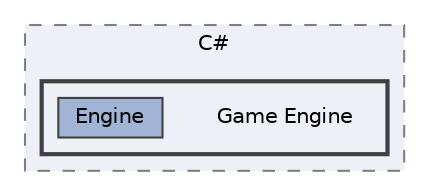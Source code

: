 digraph "C:/Users/danpe/Desktop/Coding/Personal/C#/Game Engine"
{
 // LATEX_PDF_SIZE
  bgcolor="transparent";
  edge [fontname=Helvetica,fontsize=10,labelfontname=Helvetica,labelfontsize=10];
  node [fontname=Helvetica,fontsize=10,shape=box,height=0.2,width=0.4];
  compound=true
  subgraph clusterdir_c081bb63805e081ee1dd399f9f5f26d5 {
    graph [ bgcolor="#edf0f7", pencolor="grey50", label="C#", fontname=Helvetica,fontsize=10 style="filled,dashed", URL="dir_c081bb63805e081ee1dd399f9f5f26d5.html",tooltip=""]
  subgraph clusterdir_87a4de9eb618866d58bcb0d350b45dce {
    graph [ bgcolor="#edf0f7", pencolor="grey25", label="", fontname=Helvetica,fontsize=10 style="filled,bold", URL="dir_87a4de9eb618866d58bcb0d350b45dce.html",tooltip=""]
    dir_87a4de9eb618866d58bcb0d350b45dce [shape=plaintext, label="Game Engine"];
  dir_0956fd3da6bab4d93bbb89467d76f820 [label="Engine", fillcolor="#a2b4d6", color="grey25", style="filled", URL="dir_0956fd3da6bab4d93bbb89467d76f820.html",tooltip=""];
  }
  }
}
